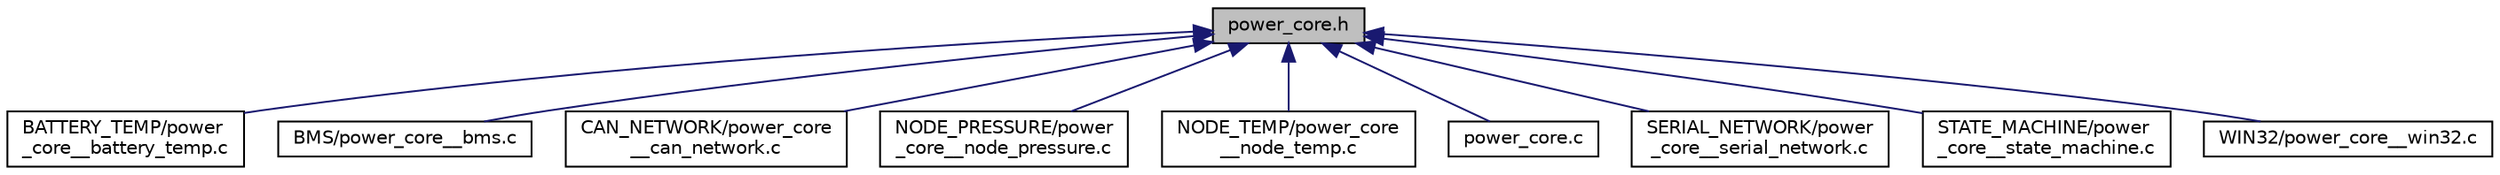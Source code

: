 digraph "power_core.h"
{
  edge [fontname="Helvetica",fontsize="10",labelfontname="Helvetica",labelfontsize="10"];
  node [fontname="Helvetica",fontsize="10",shape=record];
  Node1 [label="power_core.h",height=0.2,width=0.4,color="black", fillcolor="grey75", style="filled", fontcolor="black"];
  Node1 -> Node2 [dir="back",color="midnightblue",fontsize="10",style="solid",fontname="Helvetica"];
  Node2 [label="BATTERY_TEMP/power\l_core__battery_temp.c",height=0.2,width=0.4,color="black", fillcolor="white", style="filled",URL="$power__core____battery__temp_8c.html",tooltip="Battery Temperature Sensor, Bus Bars and Cells. "];
  Node1 -> Node3 [dir="back",color="midnightblue",fontsize="10",style="solid",fontname="Helvetica"];
  Node3 [label="BMS/power_core__bms.c",height=0.2,width=0.4,color="black", fillcolor="white", style="filled",URL="$power__core____bms_8c.html",tooltip="Battery Management Interface Layer. "];
  Node1 -> Node4 [dir="back",color="midnightblue",fontsize="10",style="solid",fontname="Helvetica"];
  Node4 [label="CAN_NETWORK/power_core\l__can_network.c",height=0.2,width=0.4,color="black", fillcolor="white", style="filled",URL="$power__core____can__network_8c.html",tooltip="CAN Network interface layer. "];
  Node1 -> Node5 [dir="back",color="midnightblue",fontsize="10",style="solid",fontname="Helvetica"];
  Node5 [label="NODE_PRESSURE/power\l_core__node_pressure.c",height=0.2,width=0.4,color="black", fillcolor="white", style="filled",URL="$power__core____node__pressure_8c.html",tooltip="Node Baro Pressure Sensor interface layer. "];
  Node1 -> Node6 [dir="back",color="midnightblue",fontsize="10",style="solid",fontname="Helvetica"];
  Node6 [label="NODE_TEMP/power_core\l__node_temp.c",height=0.2,width=0.4,color="black", fillcolor="white", style="filled",URL="$power__core____node__temp_8c.html",tooltip="Node temperature interface layer. "];
  Node1 -> Node7 [dir="back",color="midnightblue",fontsize="10",style="solid",fontname="Helvetica"];
  Node7 [label="power_core.c",height=0.2,width=0.4,color="black", fillcolor="white", style="filled",URL="$power__core_8c.html",tooltip="Top Level for the Power Node Core systems. "];
  Node1 -> Node8 [dir="back",color="midnightblue",fontsize="10",style="solid",fontname="Helvetica"];
  Node8 [label="SERIAL_NETWORK/power\l_core__serial_network.c",height=0.2,width=0.4,color="black", fillcolor="white", style="filled",URL="$power__core____serial__network_8c.html",tooltip="Serial network interface to the Pi. "];
  Node1 -> Node9 [dir="back",color="midnightblue",fontsize="10",style="solid",fontname="Helvetica"];
  Node9 [label="STATE_MACHINE/power\l_core__state_machine.c",height=0.2,width=0.4,color="black", fillcolor="white", style="filled",URL="$power__core____state__machine_8c.html",tooltip="Main state machine layer for the Power Node. "];
  Node1 -> Node10 [dir="back",color="midnightblue",fontsize="10",style="solid",fontname="Helvetica"];
  Node10 [label="WIN32/power_core__win32.c",height=0.2,width=0.4,color="black", fillcolor="white", style="filled",URL="$power__core____win32_8c.html"];
}
